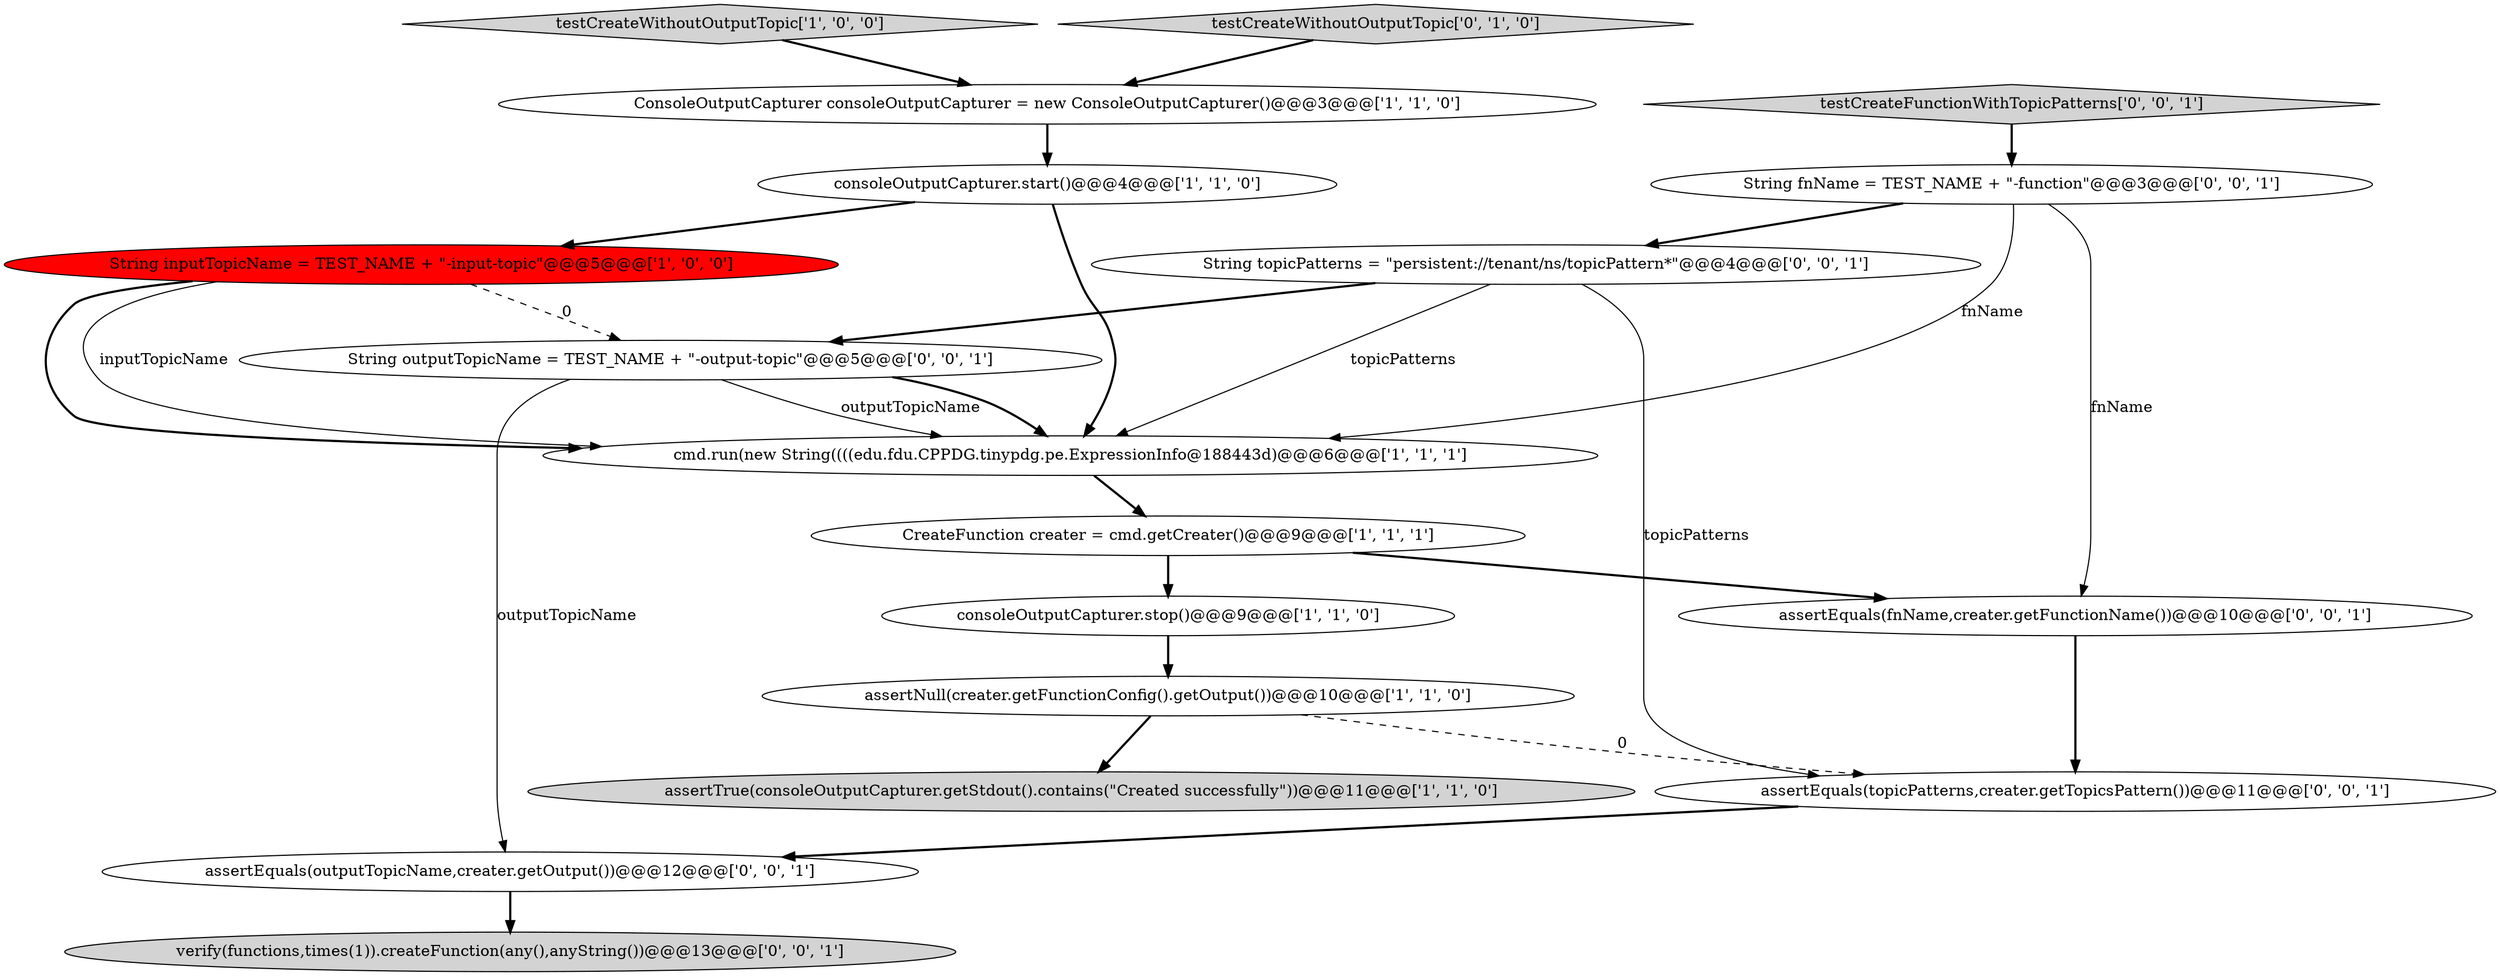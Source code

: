 digraph {
0 [style = filled, label = "consoleOutputCapturer.stop()@@@9@@@['1', '1', '0']", fillcolor = white, shape = ellipse image = "AAA0AAABBB1BBB"];
14 [style = filled, label = "assertEquals(fnName,creater.getFunctionName())@@@10@@@['0', '0', '1']", fillcolor = white, shape = ellipse image = "AAA0AAABBB3BBB"];
2 [style = filled, label = "cmd.run(new String((((edu.fdu.CPPDG.tinypdg.pe.ExpressionInfo@188443d)@@@6@@@['1', '1', '1']", fillcolor = white, shape = ellipse image = "AAA0AAABBB1BBB"];
15 [style = filled, label = "assertEquals(topicPatterns,creater.getTopicsPattern())@@@11@@@['0', '0', '1']", fillcolor = white, shape = ellipse image = "AAA0AAABBB3BBB"];
5 [style = filled, label = "testCreateWithoutOutputTopic['1', '0', '0']", fillcolor = lightgray, shape = diamond image = "AAA0AAABBB1BBB"];
8 [style = filled, label = "assertNull(creater.getFunctionConfig().getOutput())@@@10@@@['1', '1', '0']", fillcolor = white, shape = ellipse image = "AAA0AAABBB1BBB"];
1 [style = filled, label = "assertTrue(consoleOutputCapturer.getStdout().contains(\"Created successfully\"))@@@11@@@['1', '1', '0']", fillcolor = lightgray, shape = ellipse image = "AAA0AAABBB1BBB"];
6 [style = filled, label = "CreateFunction creater = cmd.getCreater()@@@9@@@['1', '1', '1']", fillcolor = white, shape = ellipse image = "AAA0AAABBB1BBB"];
7 [style = filled, label = "consoleOutputCapturer.start()@@@4@@@['1', '1', '0']", fillcolor = white, shape = ellipse image = "AAA0AAABBB1BBB"];
12 [style = filled, label = "testCreateFunctionWithTopicPatterns['0', '0', '1']", fillcolor = lightgray, shape = diamond image = "AAA0AAABBB3BBB"];
9 [style = filled, label = "testCreateWithoutOutputTopic['0', '1', '0']", fillcolor = lightgray, shape = diamond image = "AAA0AAABBB2BBB"];
3 [style = filled, label = "ConsoleOutputCapturer consoleOutputCapturer = new ConsoleOutputCapturer()@@@3@@@['1', '1', '0']", fillcolor = white, shape = ellipse image = "AAA0AAABBB1BBB"];
16 [style = filled, label = "verify(functions,times(1)).createFunction(any(),anyString())@@@13@@@['0', '0', '1']", fillcolor = lightgray, shape = ellipse image = "AAA0AAABBB3BBB"];
13 [style = filled, label = "String fnName = TEST_NAME + \"-function\"@@@3@@@['0', '0', '1']", fillcolor = white, shape = ellipse image = "AAA0AAABBB3BBB"];
10 [style = filled, label = "assertEquals(outputTopicName,creater.getOutput())@@@12@@@['0', '0', '1']", fillcolor = white, shape = ellipse image = "AAA0AAABBB3BBB"];
11 [style = filled, label = "String topicPatterns = \"persistent://tenant/ns/topicPattern*\"@@@4@@@['0', '0', '1']", fillcolor = white, shape = ellipse image = "AAA0AAABBB3BBB"];
17 [style = filled, label = "String outputTopicName = TEST_NAME + \"-output-topic\"@@@5@@@['0', '0', '1']", fillcolor = white, shape = ellipse image = "AAA0AAABBB3BBB"];
4 [style = filled, label = "String inputTopicName = TEST_NAME + \"-input-topic\"@@@5@@@['1', '0', '0']", fillcolor = red, shape = ellipse image = "AAA1AAABBB1BBB"];
5->3 [style = bold, label=""];
15->10 [style = bold, label=""];
17->2 [style = solid, label="outputTopicName"];
17->10 [style = solid, label="outputTopicName"];
4->17 [style = dashed, label="0"];
2->6 [style = bold, label=""];
13->2 [style = solid, label="fnName"];
8->15 [style = dashed, label="0"];
6->0 [style = bold, label=""];
11->15 [style = solid, label="topicPatterns"];
4->2 [style = bold, label=""];
7->4 [style = bold, label=""];
13->11 [style = bold, label=""];
4->2 [style = solid, label="inputTopicName"];
6->14 [style = bold, label=""];
8->1 [style = bold, label=""];
12->13 [style = bold, label=""];
17->2 [style = bold, label=""];
10->16 [style = bold, label=""];
3->7 [style = bold, label=""];
7->2 [style = bold, label=""];
11->2 [style = solid, label="topicPatterns"];
0->8 [style = bold, label=""];
9->3 [style = bold, label=""];
11->17 [style = bold, label=""];
14->15 [style = bold, label=""];
13->14 [style = solid, label="fnName"];
}
